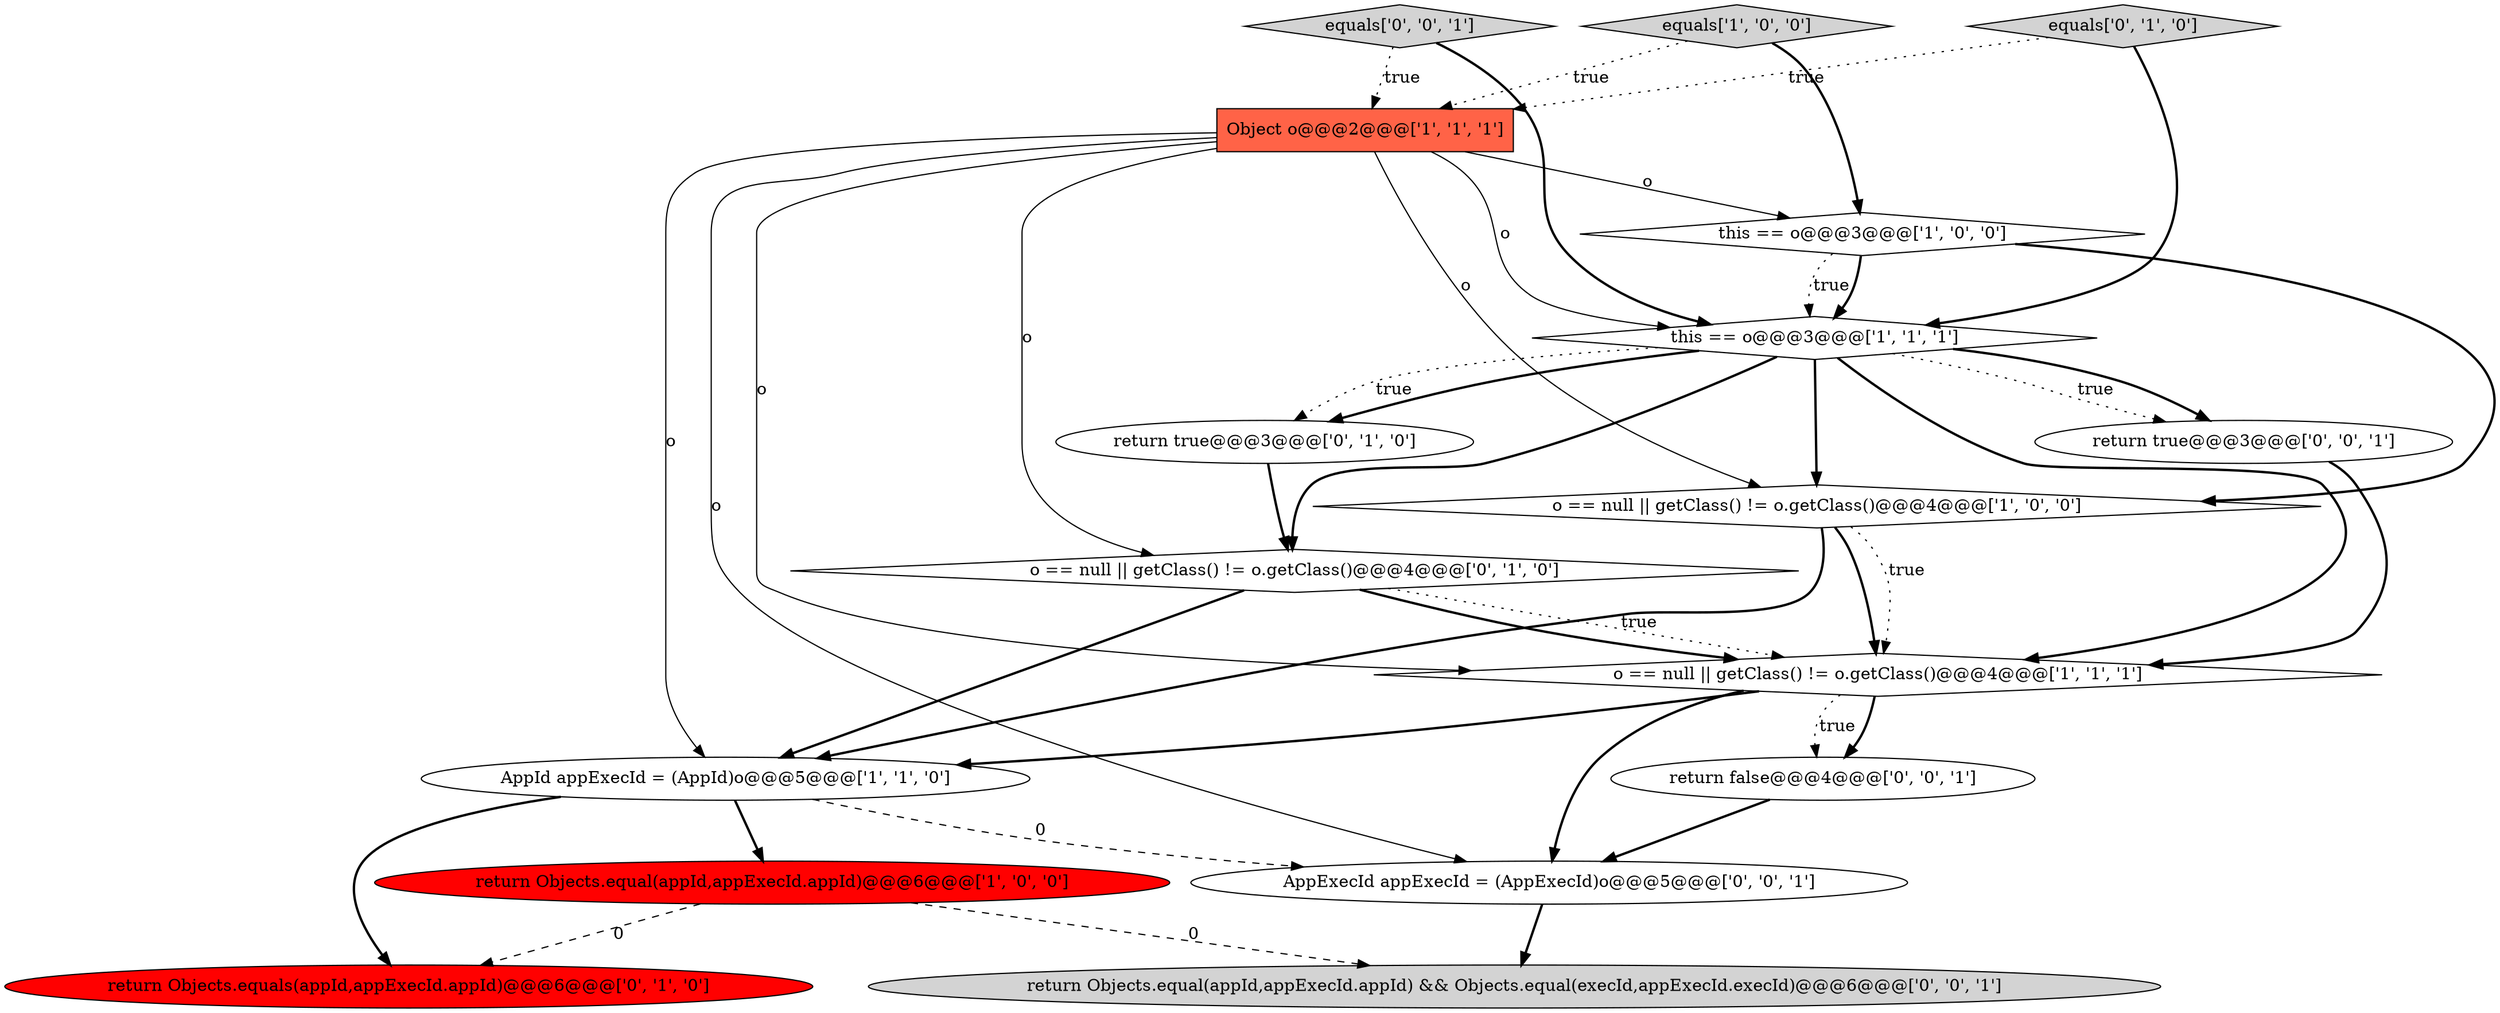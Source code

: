 digraph {
16 [style = filled, label = "equals['0', '0', '1']", fillcolor = lightgray, shape = diamond image = "AAA0AAABBB3BBB"];
4 [style = filled, label = "this == o@@@3@@@['1', '0', '0']", fillcolor = white, shape = diamond image = "AAA0AAABBB1BBB"];
6 [style = filled, label = "return Objects.equal(appId,appExecId.appId)@@@6@@@['1', '0', '0']", fillcolor = red, shape = ellipse image = "AAA1AAABBB1BBB"];
9 [style = filled, label = "return true@@@3@@@['0', '1', '0']", fillcolor = white, shape = ellipse image = "AAA0AAABBB2BBB"];
13 [style = filled, label = "AppExecId appExecId = (AppExecId)o@@@5@@@['0', '0', '1']", fillcolor = white, shape = ellipse image = "AAA0AAABBB3BBB"];
12 [style = filled, label = "return Objects.equal(appId,appExecId.appId) && Objects.equal(execId,appExecId.execId)@@@6@@@['0', '0', '1']", fillcolor = lightgray, shape = ellipse image = "AAA0AAABBB3BBB"];
0 [style = filled, label = "o == null || getClass() != o.getClass()@@@4@@@['1', '0', '0']", fillcolor = white, shape = diamond image = "AAA0AAABBB1BBB"];
15 [style = filled, label = "return true@@@3@@@['0', '0', '1']", fillcolor = white, shape = ellipse image = "AAA0AAABBB3BBB"];
2 [style = filled, label = "o == null || getClass() != o.getClass()@@@4@@@['1', '1', '1']", fillcolor = white, shape = diamond image = "AAA0AAABBB1BBB"];
10 [style = filled, label = "o == null || getClass() != o.getClass()@@@4@@@['0', '1', '0']", fillcolor = white, shape = diamond image = "AAA0AAABBB2BBB"];
14 [style = filled, label = "return false@@@4@@@['0', '0', '1']", fillcolor = white, shape = ellipse image = "AAA0AAABBB3BBB"];
7 [style = filled, label = "equals['1', '0', '0']", fillcolor = lightgray, shape = diamond image = "AAA0AAABBB1BBB"];
5 [style = filled, label = "this == o@@@3@@@['1', '1', '1']", fillcolor = white, shape = diamond image = "AAA0AAABBB1BBB"];
11 [style = filled, label = "equals['0', '1', '0']", fillcolor = lightgray, shape = diamond image = "AAA0AAABBB2BBB"];
1 [style = filled, label = "Object o@@@2@@@['1', '1', '1']", fillcolor = tomato, shape = box image = "AAA0AAABBB1BBB"];
8 [style = filled, label = "return Objects.equals(appId,appExecId.appId)@@@6@@@['0', '1', '0']", fillcolor = red, shape = ellipse image = "AAA1AAABBB2BBB"];
3 [style = filled, label = "AppId appExecId = (AppId)o@@@5@@@['1', '1', '0']", fillcolor = white, shape = ellipse image = "AAA0AAABBB1BBB"];
0->3 [style = bold, label=""];
4->5 [style = dotted, label="true"];
5->10 [style = bold, label=""];
15->2 [style = bold, label=""];
6->8 [style = dashed, label="0"];
5->9 [style = bold, label=""];
1->0 [style = solid, label="o"];
11->1 [style = dotted, label="true"];
2->3 [style = bold, label=""];
0->2 [style = bold, label=""];
1->13 [style = solid, label="o"];
3->6 [style = bold, label=""];
10->3 [style = bold, label=""];
5->15 [style = bold, label=""];
1->10 [style = solid, label="o"];
1->2 [style = solid, label="o"];
7->4 [style = bold, label=""];
9->10 [style = bold, label=""];
3->13 [style = dashed, label="0"];
5->15 [style = dotted, label="true"];
4->0 [style = bold, label=""];
2->13 [style = bold, label=""];
6->12 [style = dashed, label="0"];
11->5 [style = bold, label=""];
5->2 [style = bold, label=""];
13->12 [style = bold, label=""];
16->1 [style = dotted, label="true"];
5->0 [style = bold, label=""];
10->2 [style = dotted, label="true"];
3->8 [style = bold, label=""];
2->14 [style = bold, label=""];
16->5 [style = bold, label=""];
1->5 [style = solid, label="o"];
5->9 [style = dotted, label="true"];
2->14 [style = dotted, label="true"];
10->2 [style = bold, label=""];
0->2 [style = dotted, label="true"];
14->13 [style = bold, label=""];
7->1 [style = dotted, label="true"];
1->3 [style = solid, label="o"];
4->5 [style = bold, label=""];
1->4 [style = solid, label="o"];
}
